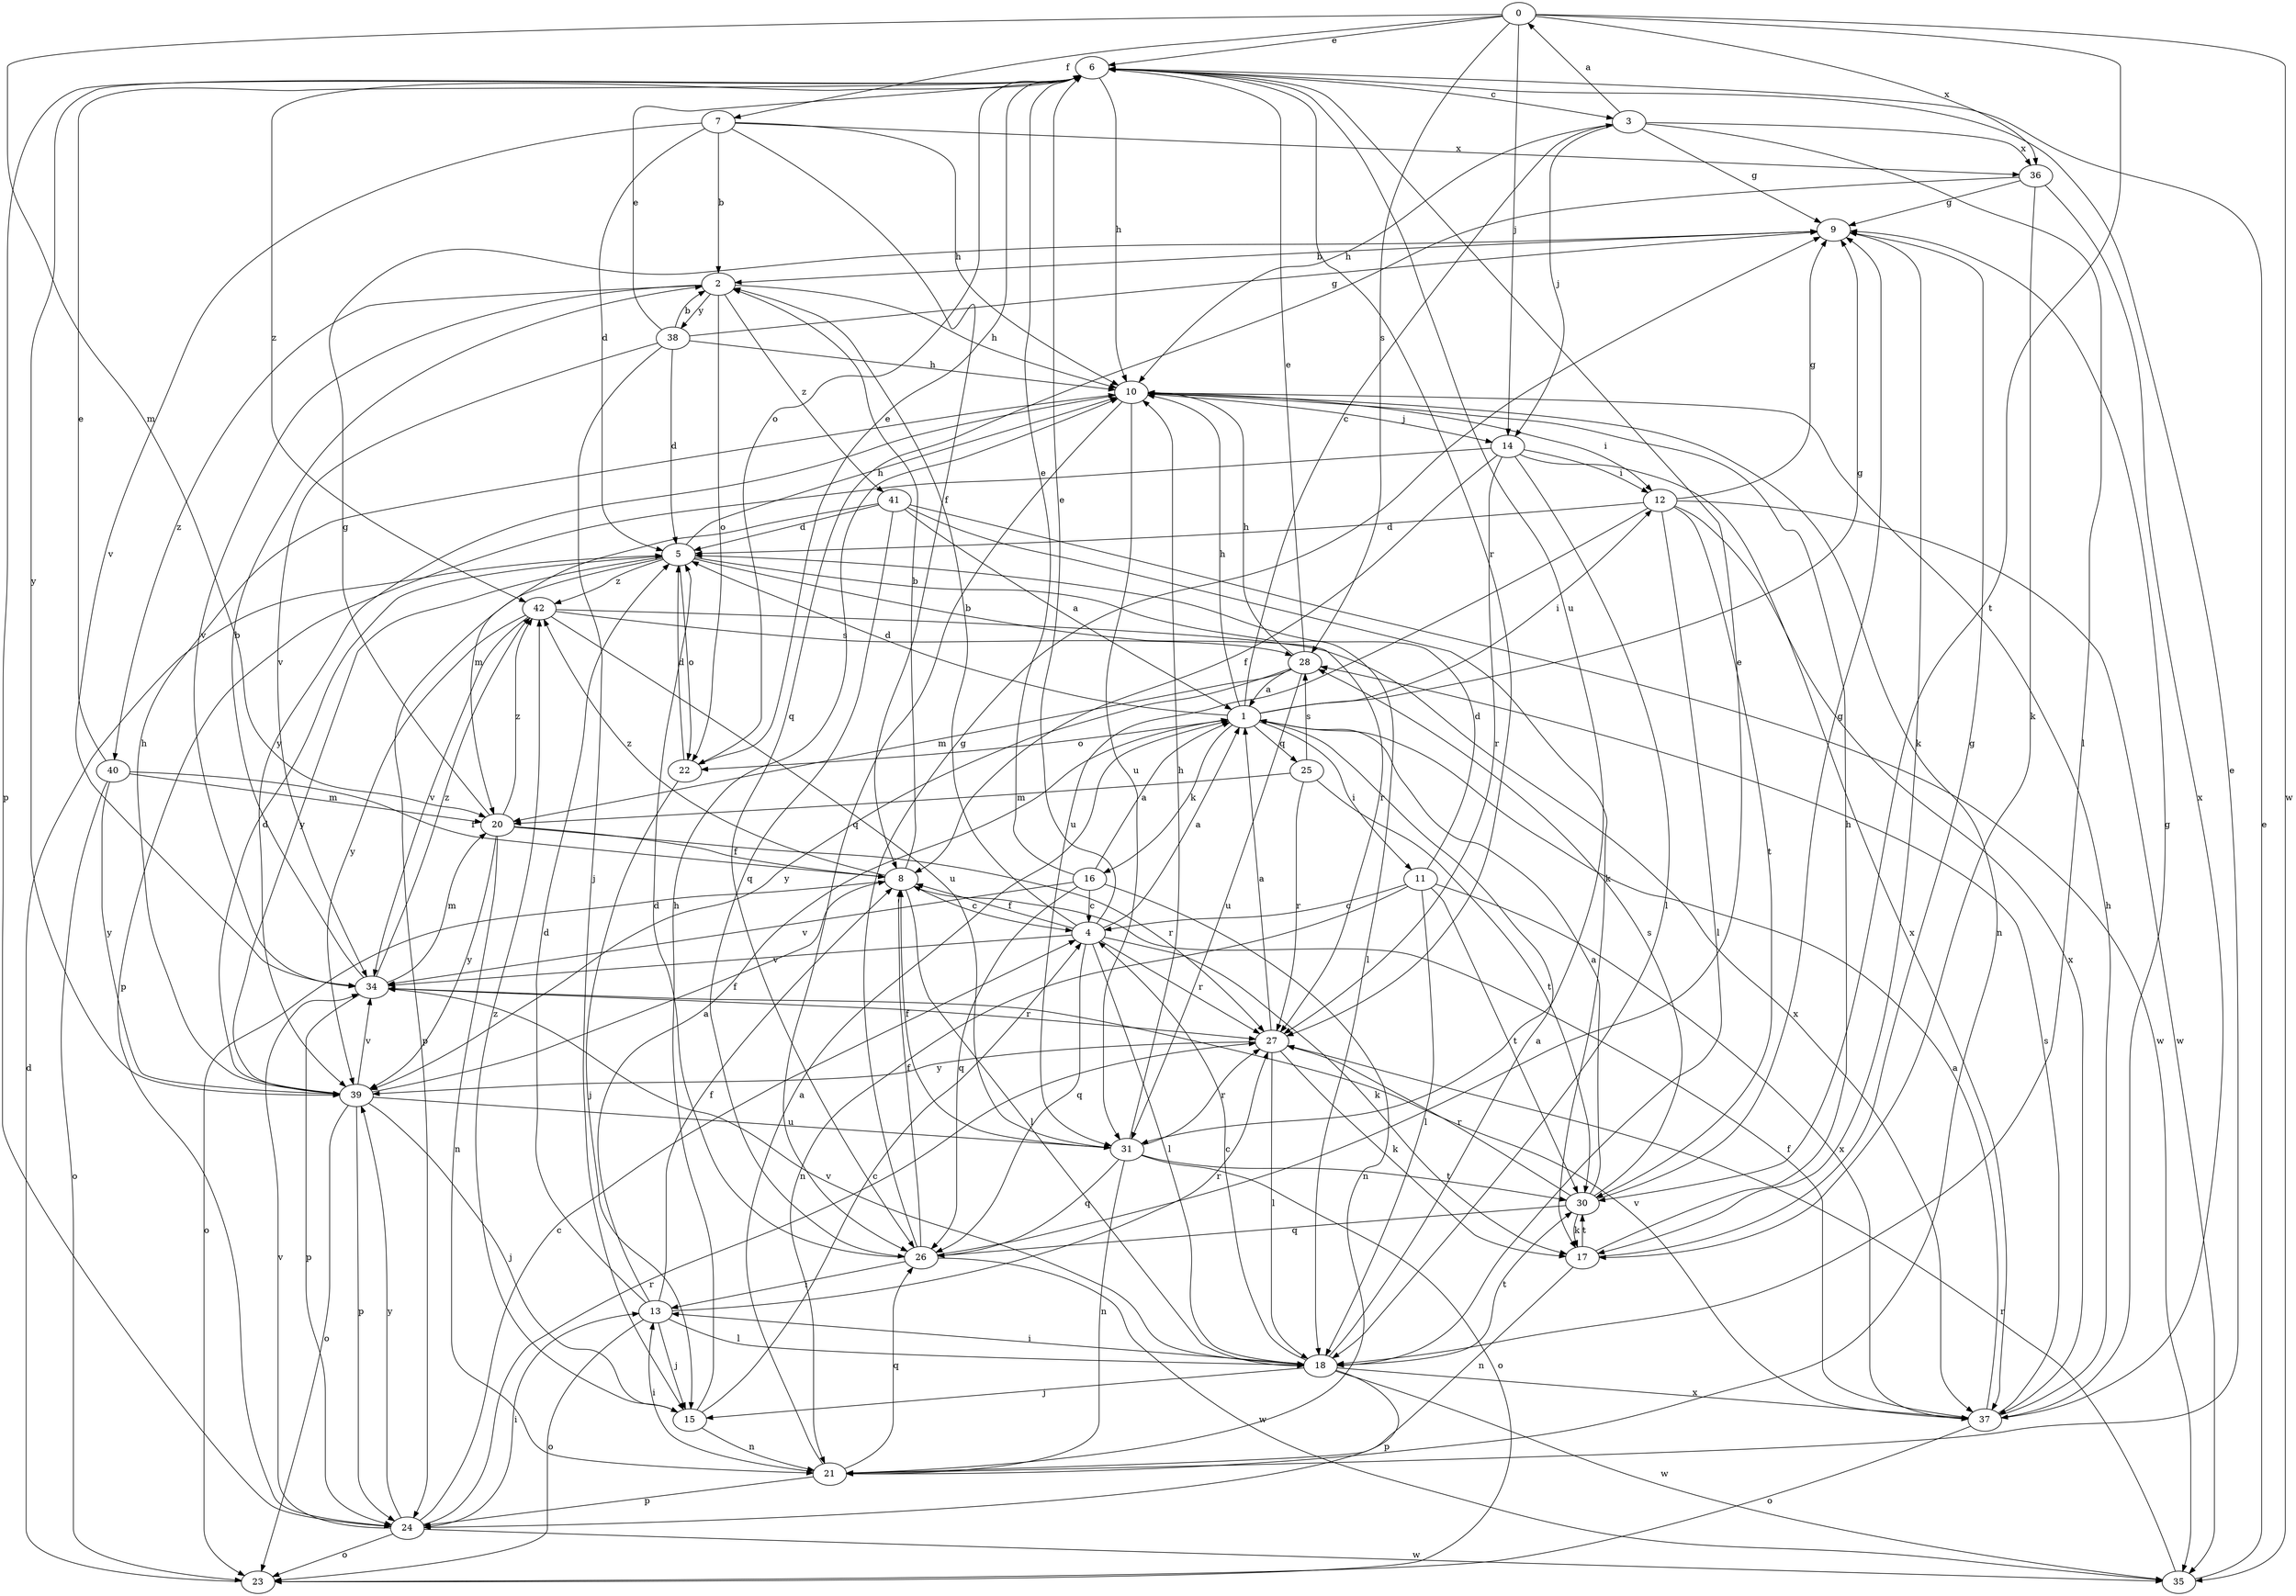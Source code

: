 strict digraph  {
0;
1;
2;
3;
4;
5;
6;
7;
8;
9;
10;
11;
12;
13;
14;
15;
16;
17;
18;
20;
21;
22;
23;
24;
25;
26;
27;
28;
30;
31;
34;
35;
36;
37;
38;
39;
40;
41;
42;
0 -> 6  [label=e];
0 -> 7  [label=f];
0 -> 14  [label=j];
0 -> 20  [label=m];
0 -> 28  [label=s];
0 -> 30  [label=t];
0 -> 35  [label=w];
0 -> 36  [label=x];
1 -> 3  [label=c];
1 -> 5  [label=d];
1 -> 9  [label=g];
1 -> 10  [label=h];
1 -> 11  [label=i];
1 -> 12  [label=i];
1 -> 16  [label=k];
1 -> 22  [label=o];
1 -> 25  [label=q];
2 -> 10  [label=h];
2 -> 22  [label=o];
2 -> 34  [label=v];
2 -> 38  [label=y];
2 -> 40  [label=z];
2 -> 41  [label=z];
3 -> 0  [label=a];
3 -> 9  [label=g];
3 -> 10  [label=h];
3 -> 14  [label=j];
3 -> 18  [label=l];
3 -> 36  [label=x];
4 -> 1  [label=a];
4 -> 2  [label=b];
4 -> 6  [label=e];
4 -> 8  [label=f];
4 -> 17  [label=k];
4 -> 18  [label=l];
4 -> 26  [label=q];
4 -> 27  [label=r];
4 -> 34  [label=v];
5 -> 10  [label=h];
5 -> 18  [label=l];
5 -> 22  [label=o];
5 -> 24  [label=p];
5 -> 27  [label=r];
5 -> 39  [label=y];
5 -> 42  [label=z];
6 -> 3  [label=c];
6 -> 10  [label=h];
6 -> 22  [label=o];
6 -> 24  [label=p];
6 -> 27  [label=r];
6 -> 31  [label=u];
6 -> 39  [label=y];
6 -> 42  [label=z];
7 -> 2  [label=b];
7 -> 5  [label=d];
7 -> 8  [label=f];
7 -> 10  [label=h];
7 -> 34  [label=v];
7 -> 36  [label=x];
8 -> 2  [label=b];
8 -> 4  [label=c];
8 -> 18  [label=l];
8 -> 23  [label=o];
8 -> 42  [label=z];
9 -> 2  [label=b];
9 -> 17  [label=k];
10 -> 12  [label=i];
10 -> 14  [label=j];
10 -> 21  [label=n];
10 -> 26  [label=q];
10 -> 31  [label=u];
10 -> 39  [label=y];
11 -> 4  [label=c];
11 -> 5  [label=d];
11 -> 18  [label=l];
11 -> 21  [label=n];
11 -> 30  [label=t];
11 -> 37  [label=x];
12 -> 5  [label=d];
12 -> 9  [label=g];
12 -> 18  [label=l];
12 -> 30  [label=t];
12 -> 31  [label=u];
12 -> 35  [label=w];
12 -> 37  [label=x];
13 -> 1  [label=a];
13 -> 5  [label=d];
13 -> 8  [label=f];
13 -> 15  [label=j];
13 -> 18  [label=l];
13 -> 23  [label=o];
13 -> 27  [label=r];
14 -> 8  [label=f];
14 -> 12  [label=i];
14 -> 18  [label=l];
14 -> 24  [label=p];
14 -> 27  [label=r];
14 -> 37  [label=x];
15 -> 4  [label=c];
15 -> 10  [label=h];
15 -> 21  [label=n];
15 -> 42  [label=z];
16 -> 1  [label=a];
16 -> 4  [label=c];
16 -> 6  [label=e];
16 -> 21  [label=n];
16 -> 26  [label=q];
16 -> 34  [label=v];
17 -> 9  [label=g];
17 -> 10  [label=h];
17 -> 21  [label=n];
17 -> 30  [label=t];
18 -> 1  [label=a];
18 -> 4  [label=c];
18 -> 13  [label=i];
18 -> 15  [label=j];
18 -> 24  [label=p];
18 -> 30  [label=t];
18 -> 34  [label=v];
18 -> 35  [label=w];
18 -> 37  [label=x];
20 -> 8  [label=f];
20 -> 9  [label=g];
20 -> 21  [label=n];
20 -> 27  [label=r];
20 -> 39  [label=y];
20 -> 42  [label=z];
21 -> 1  [label=a];
21 -> 6  [label=e];
21 -> 13  [label=i];
21 -> 24  [label=p];
21 -> 26  [label=q];
22 -> 5  [label=d];
22 -> 6  [label=e];
22 -> 15  [label=j];
23 -> 5  [label=d];
24 -> 4  [label=c];
24 -> 13  [label=i];
24 -> 23  [label=o];
24 -> 27  [label=r];
24 -> 34  [label=v];
24 -> 35  [label=w];
24 -> 39  [label=y];
25 -> 20  [label=m];
25 -> 27  [label=r];
25 -> 28  [label=s];
25 -> 30  [label=t];
26 -> 5  [label=d];
26 -> 6  [label=e];
26 -> 8  [label=f];
26 -> 9  [label=g];
26 -> 13  [label=i];
26 -> 35  [label=w];
27 -> 1  [label=a];
27 -> 17  [label=k];
27 -> 18  [label=l];
27 -> 39  [label=y];
28 -> 1  [label=a];
28 -> 6  [label=e];
28 -> 10  [label=h];
28 -> 20  [label=m];
28 -> 31  [label=u];
28 -> 39  [label=y];
30 -> 1  [label=a];
30 -> 9  [label=g];
30 -> 17  [label=k];
30 -> 26  [label=q];
30 -> 27  [label=r];
30 -> 28  [label=s];
31 -> 8  [label=f];
31 -> 10  [label=h];
31 -> 21  [label=n];
31 -> 23  [label=o];
31 -> 26  [label=q];
31 -> 27  [label=r];
31 -> 30  [label=t];
34 -> 2  [label=b];
34 -> 20  [label=m];
34 -> 24  [label=p];
34 -> 27  [label=r];
34 -> 42  [label=z];
35 -> 6  [label=e];
35 -> 27  [label=r];
36 -> 9  [label=g];
36 -> 17  [label=k];
36 -> 26  [label=q];
36 -> 37  [label=x];
37 -> 1  [label=a];
37 -> 8  [label=f];
37 -> 9  [label=g];
37 -> 10  [label=h];
37 -> 23  [label=o];
37 -> 28  [label=s];
37 -> 34  [label=v];
38 -> 2  [label=b];
38 -> 5  [label=d];
38 -> 6  [label=e];
38 -> 9  [label=g];
38 -> 10  [label=h];
38 -> 15  [label=j];
38 -> 34  [label=v];
39 -> 5  [label=d];
39 -> 8  [label=f];
39 -> 10  [label=h];
39 -> 15  [label=j];
39 -> 23  [label=o];
39 -> 24  [label=p];
39 -> 31  [label=u];
39 -> 34  [label=v];
40 -> 6  [label=e];
40 -> 8  [label=f];
40 -> 20  [label=m];
40 -> 23  [label=o];
40 -> 39  [label=y];
41 -> 1  [label=a];
41 -> 5  [label=d];
41 -> 17  [label=k];
41 -> 20  [label=m];
41 -> 26  [label=q];
41 -> 35  [label=w];
42 -> 28  [label=s];
42 -> 31  [label=u];
42 -> 34  [label=v];
42 -> 37  [label=x];
42 -> 39  [label=y];
}
